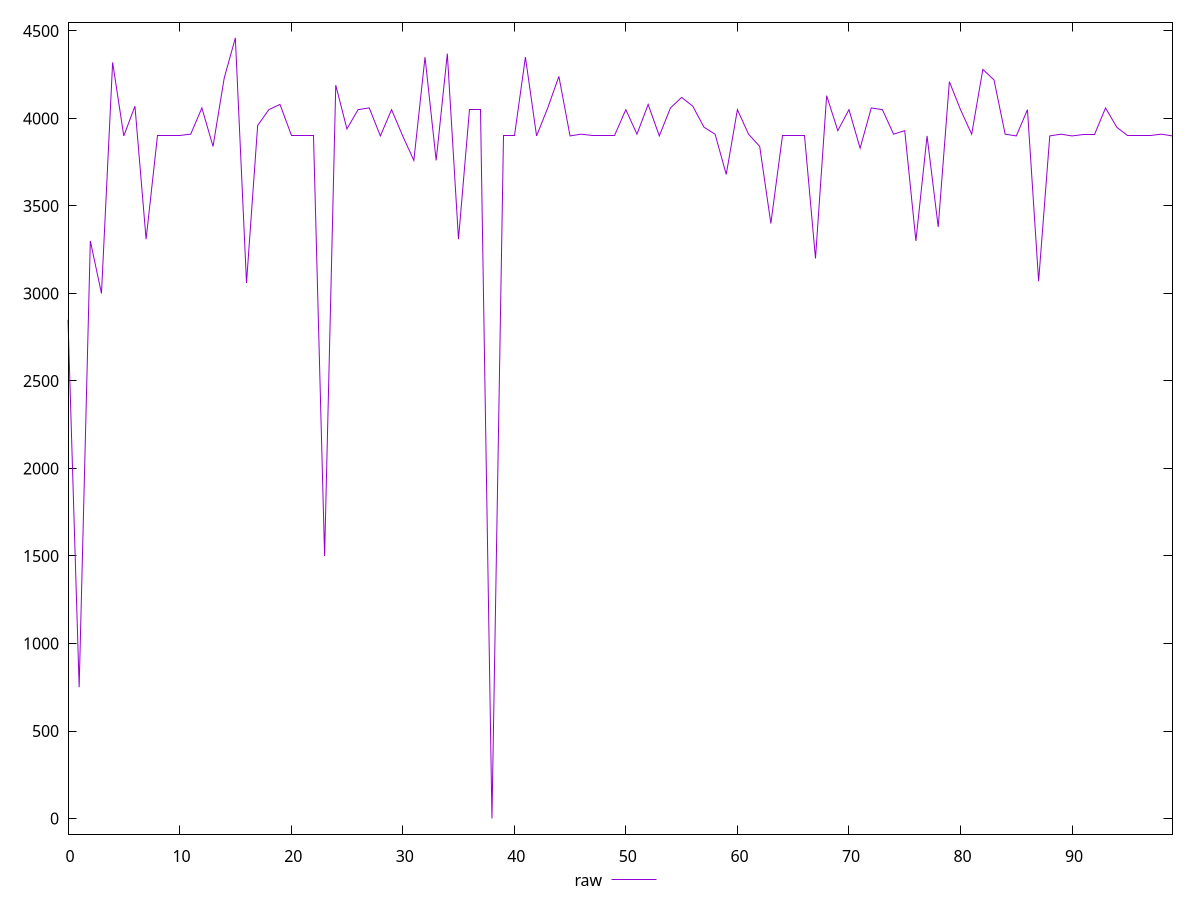 reset

$raw <<EOF
0 2850
1 750
2 3300
3 3000
4 4320
5 3900
6 4070
7 3310
8 3900
9 3900
10 3900
11 3910
12 4060
13 3840
14 4230
15 4460
16 3060
17 3960
18 4050
19 4080
20 3900
21 3900
22 3900
23 1500
24 4190
25 3940
26 4050
27 4060
28 3900
29 4050
30 3900
31 3760
32 4350
33 3760
34 4370
35 3310
36 4050
37 4050
38 0
39 3900
40 3900
41 4350
42 3900
43 4060
44 4240
45 3900
46 3910
47 3900
48 3900
49 3900
50 4050
51 3910
52 4080
53 3900
54 4060
55 4120
56 4070
57 3950
58 3910
59 3680
60 4050
61 3910
62 3840
63 3400
64 3900
65 3900
66 3900
67 3200
68 4130
69 3930
70 4050
71 3830
72 4060
73 4050
74 3910
75 3930
76 3300
77 3900
78 3380
79 4210
80 4050
81 3910
82 4280
83 4220
84 3910
85 3900
86 4050
87 3070
88 3900
89 3910
90 3900
91 3910
92 3910
93 4060
94 3950
95 3900
96 3900
97 3900
98 3910
99 3900
EOF

set key outside below
set xrange [0:99]
set yrange [-89.2:4549.2]
set trange [-89.2:4549.2]
set terminal svg size 640, 500 enhanced background rgb 'white'
set output "report/report_00029_2021-02-24T13-36-40.390Z/unused-javascript/samples/music/raw/values.svg"

plot $raw title "raw" with line

reset
